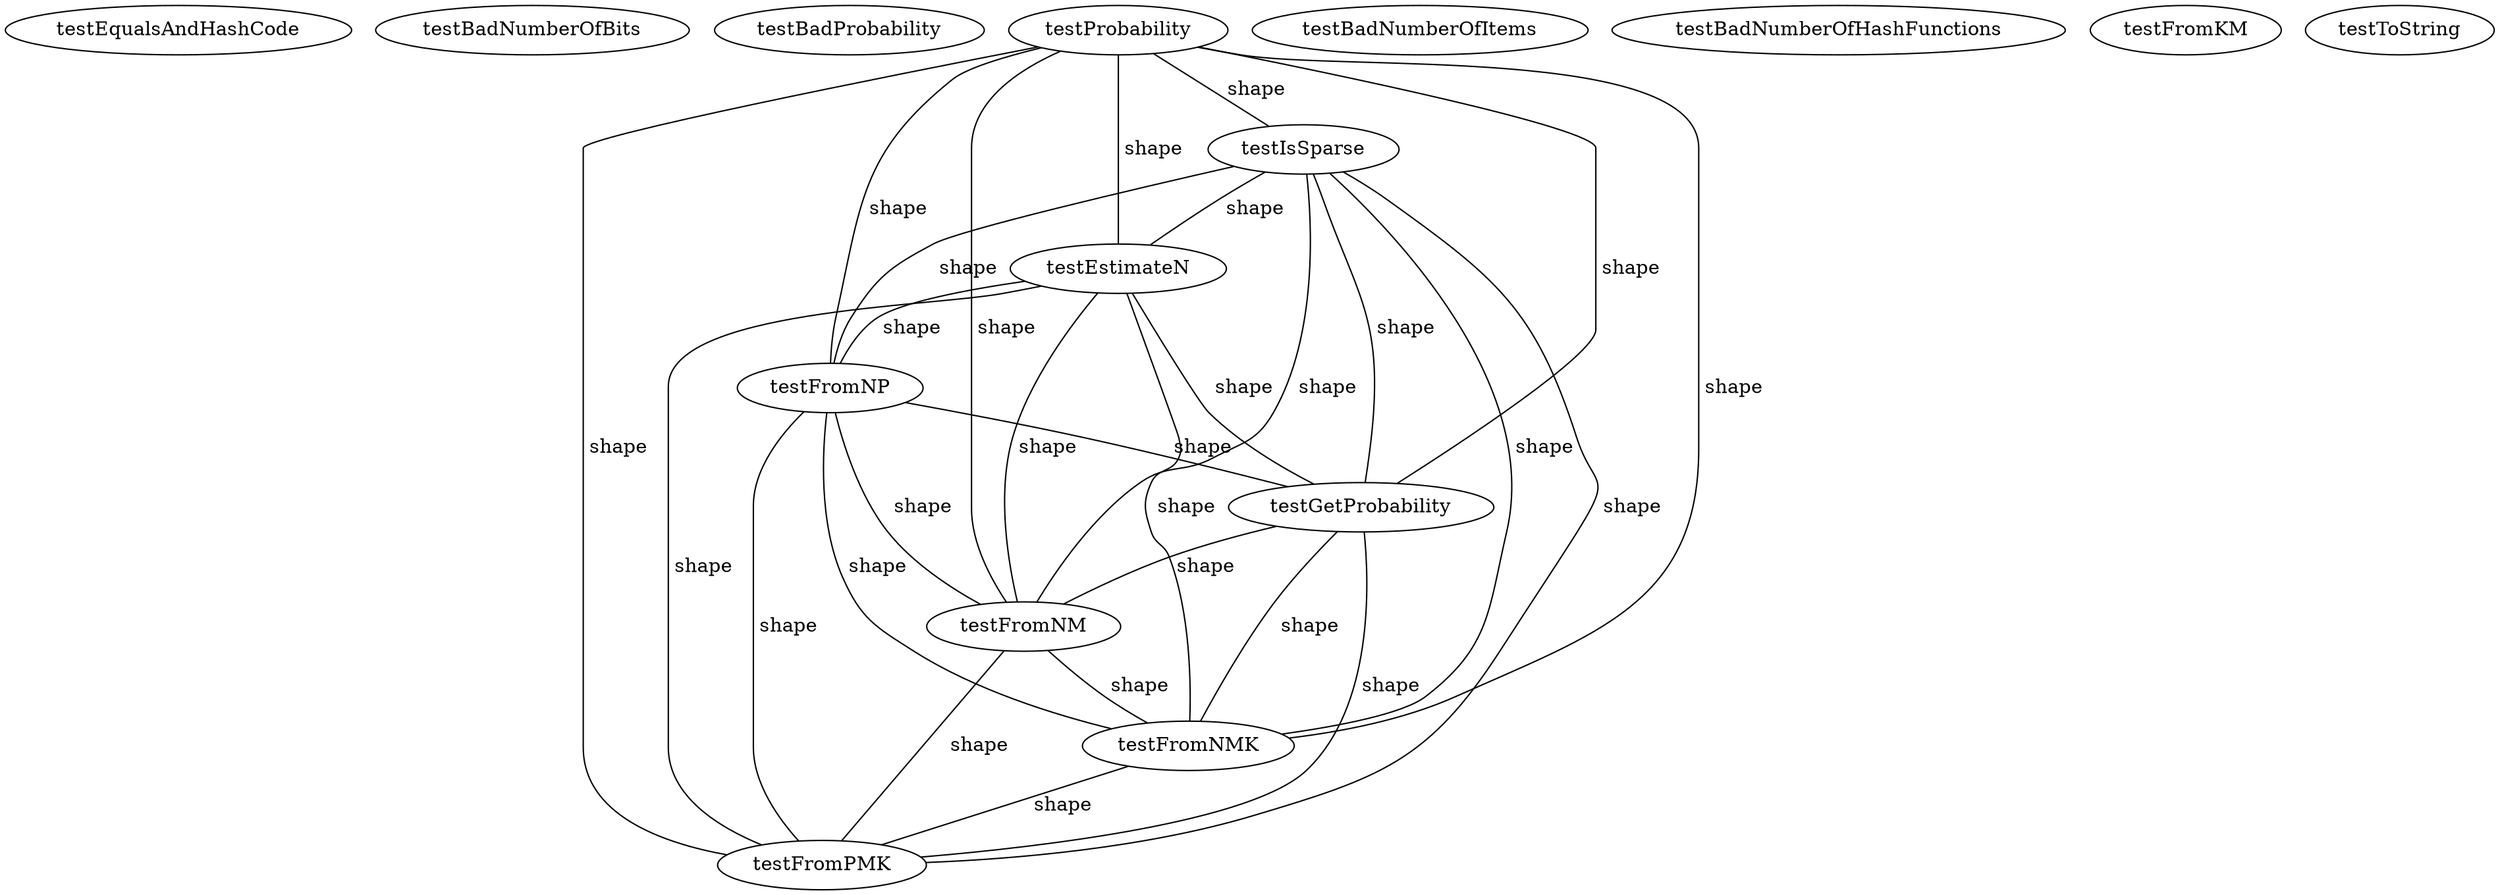 digraph G {
testEqualsAndHashCode;
testBadNumberOfBits;
testBadProbability;
testProbability;
testBadNumberOfItems;
testIsSparse;
testEstimateN;
testBadNumberOfHashFunctions;
testFromKM;
testFromNP;
testGetProbability;
testToString;
testFromNM;
testFromNMK;
testFromPMK;
testFromNP -> testGetProbability [label=" shape", dir=none];
testFromNP -> testFromNM [label=" shape", dir=none];
testFromNP -> testFromNMK [label=" shape", dir=none];
testFromNP -> testFromPMK [label=" shape", dir=none];
testGetProbability -> testFromNM [label=" shape", dir=none];
testGetProbability -> testFromNMK [label=" shape", dir=none];
testGetProbability -> testFromPMK [label=" shape", dir=none];
testFromNM -> testFromNMK [label=" shape", dir=none];
testFromNM -> testFromPMK [label=" shape", dir=none];
testProbability -> testFromNP [label=" shape", dir=none];
testProbability -> testGetProbability [label=" shape", dir=none];
testProbability -> testFromNM [label=" shape", dir=none];
testProbability -> testIsSparse [label=" shape", dir=none];
testProbability -> testEstimateN [label=" shape", dir=none];
testProbability -> testFromNMK [label=" shape", dir=none];
testProbability -> testFromPMK [label=" shape", dir=none];
testIsSparse -> testFromNP [label=" shape", dir=none];
testIsSparse -> testGetProbability [label=" shape", dir=none];
testIsSparse -> testFromNM [label=" shape", dir=none];
testIsSparse -> testEstimateN [label=" shape", dir=none];
testIsSparse -> testFromNMK [label=" shape", dir=none];
testIsSparse -> testFromPMK [label=" shape", dir=none];
testEstimateN -> testFromNP [label=" shape", dir=none];
testEstimateN -> testGetProbability [label=" shape", dir=none];
testEstimateN -> testFromNM [label=" shape", dir=none];
testEstimateN -> testFromNMK [label=" shape", dir=none];
testEstimateN -> testFromPMK [label=" shape", dir=none];
testFromNMK -> testFromPMK [label=" shape", dir=none];
}